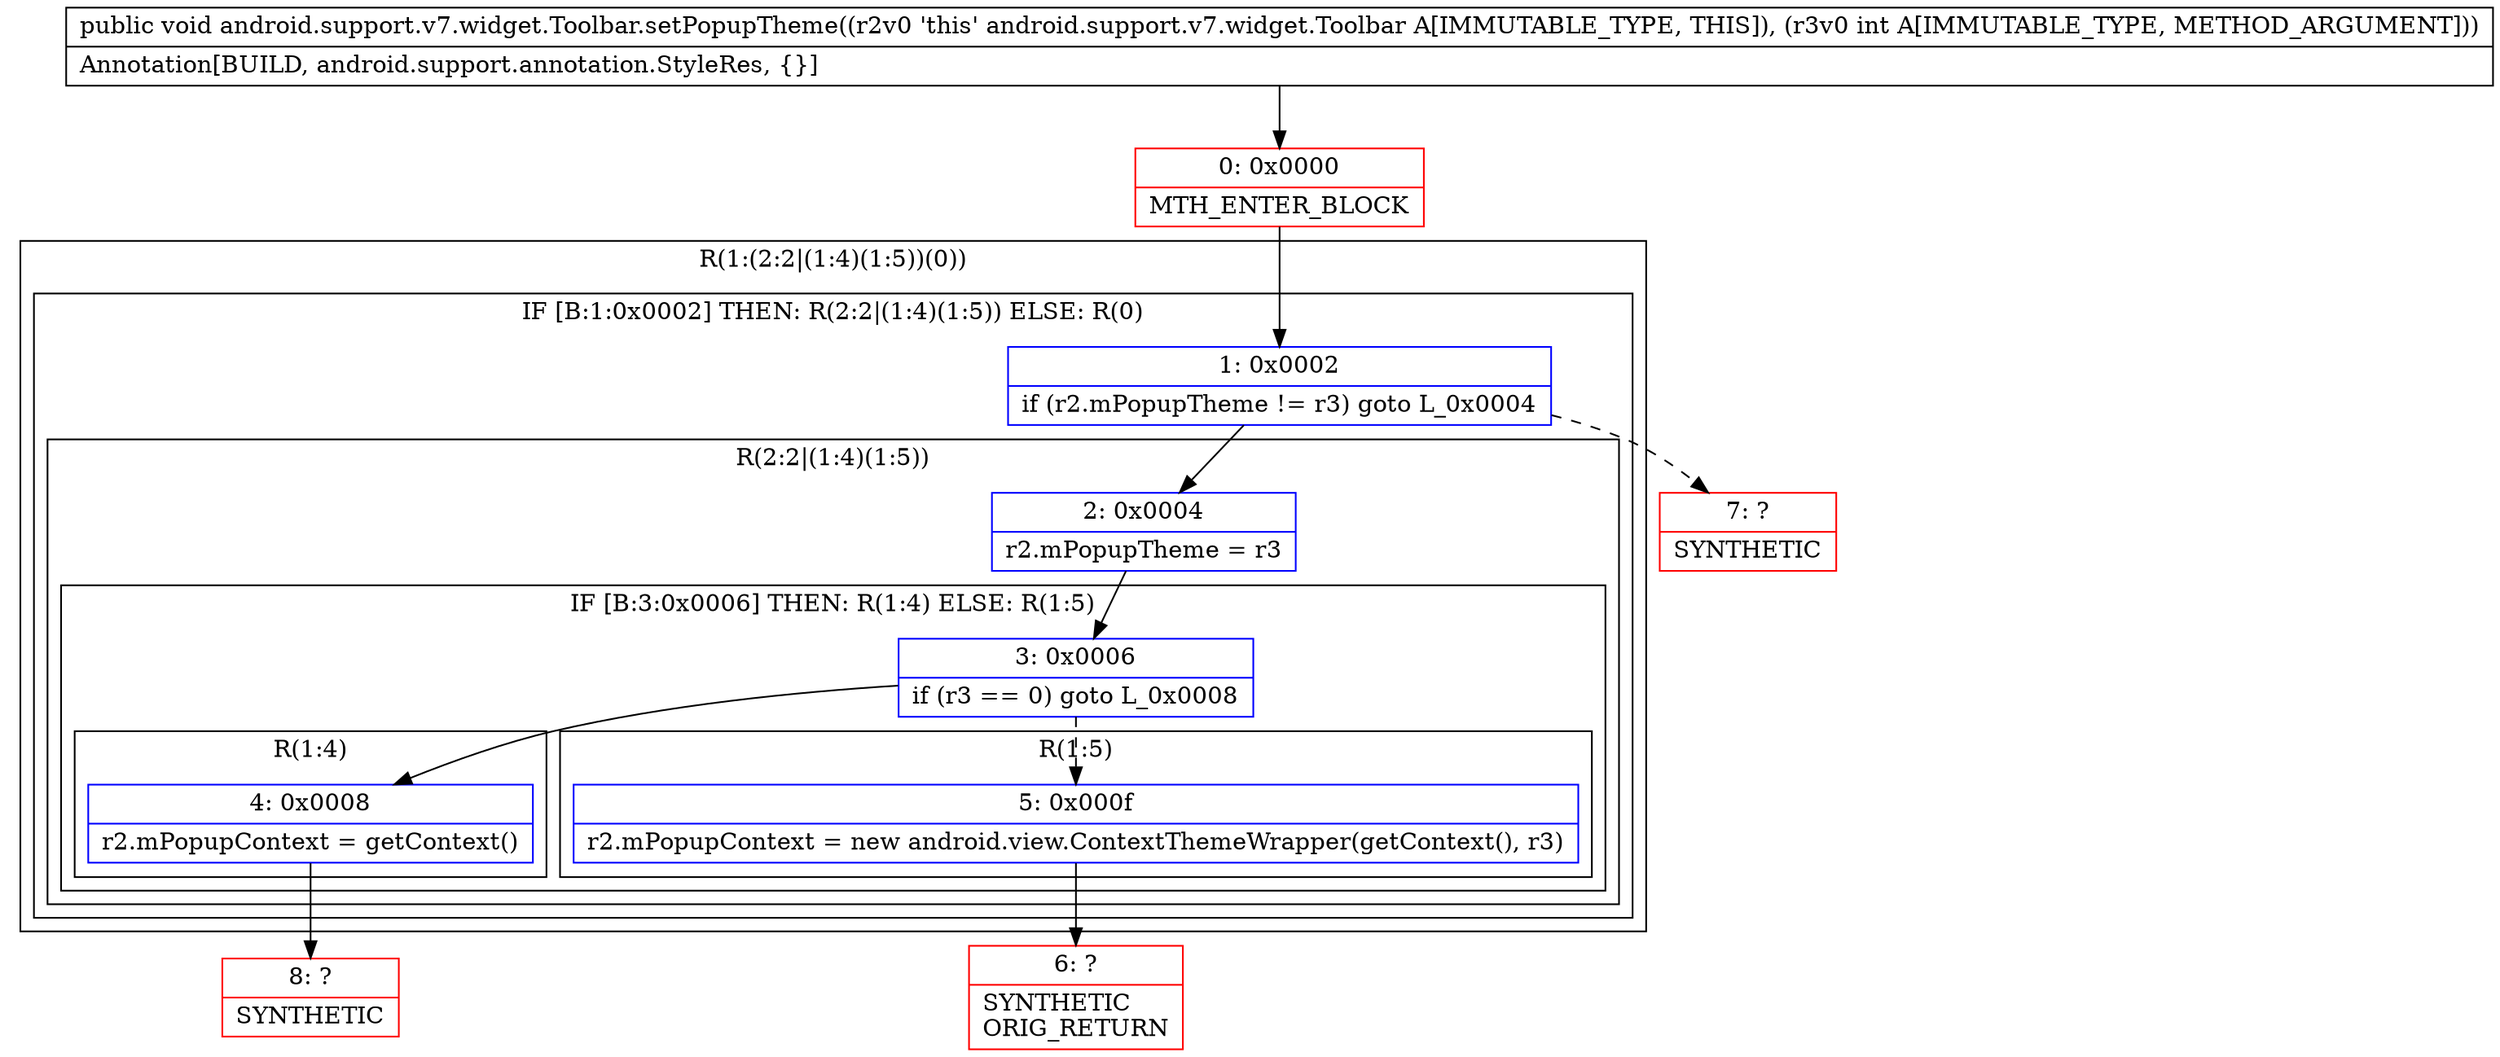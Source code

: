 digraph "CFG forandroid.support.v7.widget.Toolbar.setPopupTheme(I)V" {
subgraph cluster_Region_511301740 {
label = "R(1:(2:2|(1:4)(1:5))(0))";
node [shape=record,color=blue];
subgraph cluster_IfRegion_1878688090 {
label = "IF [B:1:0x0002] THEN: R(2:2|(1:4)(1:5)) ELSE: R(0)";
node [shape=record,color=blue];
Node_1 [shape=record,label="{1\:\ 0x0002|if (r2.mPopupTheme != r3) goto L_0x0004\l}"];
subgraph cluster_Region_1882899013 {
label = "R(2:2|(1:4)(1:5))";
node [shape=record,color=blue];
Node_2 [shape=record,label="{2\:\ 0x0004|r2.mPopupTheme = r3\l}"];
subgraph cluster_IfRegion_1080846319 {
label = "IF [B:3:0x0006] THEN: R(1:4) ELSE: R(1:5)";
node [shape=record,color=blue];
Node_3 [shape=record,label="{3\:\ 0x0006|if (r3 == 0) goto L_0x0008\l}"];
subgraph cluster_Region_277249334 {
label = "R(1:4)";
node [shape=record,color=blue];
Node_4 [shape=record,label="{4\:\ 0x0008|r2.mPopupContext = getContext()\l}"];
}
subgraph cluster_Region_726519341 {
label = "R(1:5)";
node [shape=record,color=blue];
Node_5 [shape=record,label="{5\:\ 0x000f|r2.mPopupContext = new android.view.ContextThemeWrapper(getContext(), r3)\l}"];
}
}
}
subgraph cluster_Region_230889963 {
label = "R(0)";
node [shape=record,color=blue];
}
}
}
Node_0 [shape=record,color=red,label="{0\:\ 0x0000|MTH_ENTER_BLOCK\l}"];
Node_6 [shape=record,color=red,label="{6\:\ ?|SYNTHETIC\lORIG_RETURN\l}"];
Node_7 [shape=record,color=red,label="{7\:\ ?|SYNTHETIC\l}"];
Node_8 [shape=record,color=red,label="{8\:\ ?|SYNTHETIC\l}"];
MethodNode[shape=record,label="{public void android.support.v7.widget.Toolbar.setPopupTheme((r2v0 'this' android.support.v7.widget.Toolbar A[IMMUTABLE_TYPE, THIS]), (r3v0 int A[IMMUTABLE_TYPE, METHOD_ARGUMENT]))  | Annotation[BUILD, android.support.annotation.StyleRes, \{\}]\l}"];
MethodNode -> Node_0;
Node_1 -> Node_2;
Node_1 -> Node_7[style=dashed];
Node_2 -> Node_3;
Node_3 -> Node_4;
Node_3 -> Node_5[style=dashed];
Node_4 -> Node_8;
Node_5 -> Node_6;
Node_0 -> Node_1;
}

